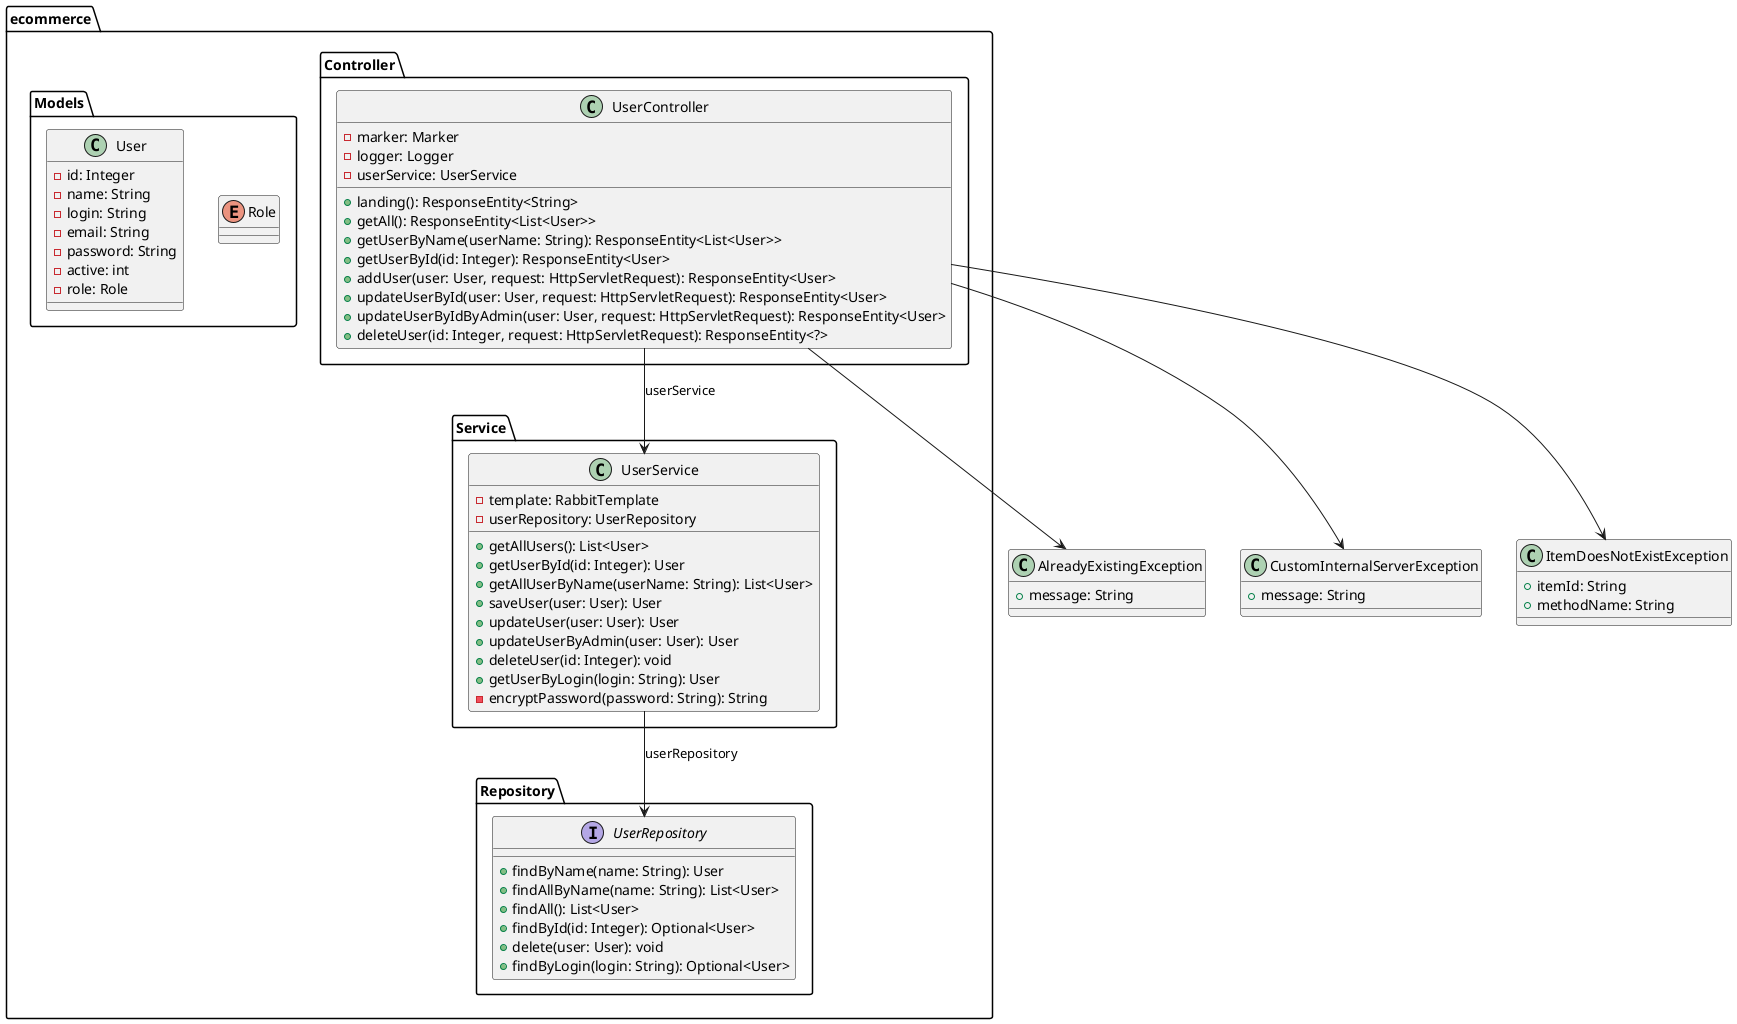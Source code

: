 @startuml

package ecommerce.Controller {
    class UserController {
        - marker: Marker
        - logger: Logger
        - userService: UserService
        + landing(): ResponseEntity<String>
        + getAll(): ResponseEntity<List<User>>
        + getUserByName(userName: String): ResponseEntity<List<User>>
        + getUserById(id: Integer): ResponseEntity<User>
        + addUser(user: User, request: HttpServletRequest): ResponseEntity<User>
        + updateUserById(user: User, request: HttpServletRequest): ResponseEntity<User>
        + updateUserByIdByAdmin(user: User, request: HttpServletRequest): ResponseEntity<User>
        + deleteUser(id: Integer, request: HttpServletRequest): ResponseEntity<?>
    }
}

package ecommerce.Service {
    class UserService {
        - template: RabbitTemplate
        - userRepository: UserRepository
        + getAllUsers(): List<User>
        + getUserById(id: Integer): User
        + getAllUserByName(userName: String): List<User>
        + saveUser(user: User): User
        + updateUser(user: User): User
        + updateUserByAdmin(user: User): User
        + deleteUser(id: Integer): void
        + getUserByLogin(login: String): User
        - encryptPassword(password: String): String
    }
}

package ecommerce.Repository {
    interface UserRepository {
        + findByName(name: String): User
        + findAllByName(name: String): List<User>
        + findAll(): List<User>
        + findById(id: Integer): Optional<User>
        + delete(user: User): void
        + findByLogin(login: String): Optional<User>
    }
}

package ecommerce.Models {
    enum Role
    class User {
        - id: Integer
        - name: String
        - login: String
        - email: String
        - password: String
        - active: int
        - role: Role
    }
}

UserController --> UserService: userService
UserService --> UserRepository: userRepository

class AlreadyExistingException {
    + message: String
}

class CustomInternalServerException {
    + message: String
}

class ItemDoesNotExistException {
    + itemId: String
    + methodName: String
}

UserController --> AlreadyExistingException
UserController --> CustomInternalServerException
UserController --> ItemDoesNotExistException

@enduml
